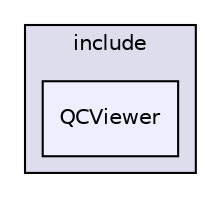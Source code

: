 digraph "/home/travis/build/AliceO2Group/AliceO2/Utilities/QC/QCViewer/include/QCViewer" {
  bgcolor=transparent;
  compound=true
  node [ fontsize="10", fontname="Helvetica"];
  edge [ labelfontsize="10", labelfontname="Helvetica"];
  subgraph clusterdir_4b07e1b0f731fcfd0bfb25757cdab806 {
    graph [ bgcolor="#ddddee", pencolor="black", label="include" fontname="Helvetica", fontsize="10", URL="dir_4b07e1b0f731fcfd0bfb25757cdab806.html"]
  dir_91b6b2ff32c2077fabea9fd967e7ab33 [shape=box, label="QCViewer", style="filled", fillcolor="#eeeeff", pencolor="black", URL="dir_91b6b2ff32c2077fabea9fd967e7ab33.html"];
  }
}
